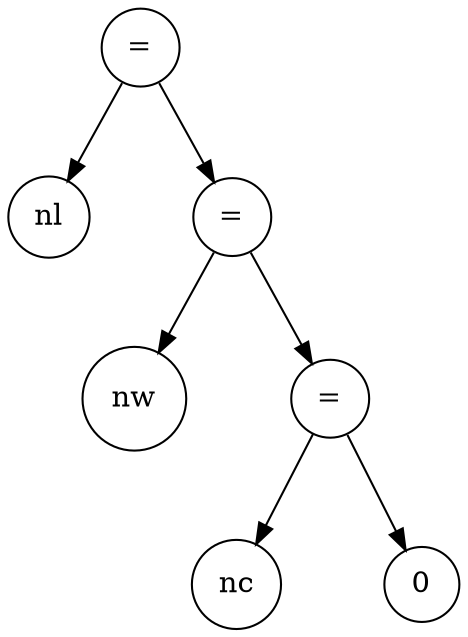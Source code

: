 digraph g{
  node [shape = circle];
  ranksep=0.6;
  nodesep=0.7;
  1 [ label = "="];
  1 -> nl;
  2 [ label = "="];
  1 -> 2;
  2 -> nw;
  3 [ label = "="];
  2 -> 3;
  3 -> nc;
  3 -> 0;
}